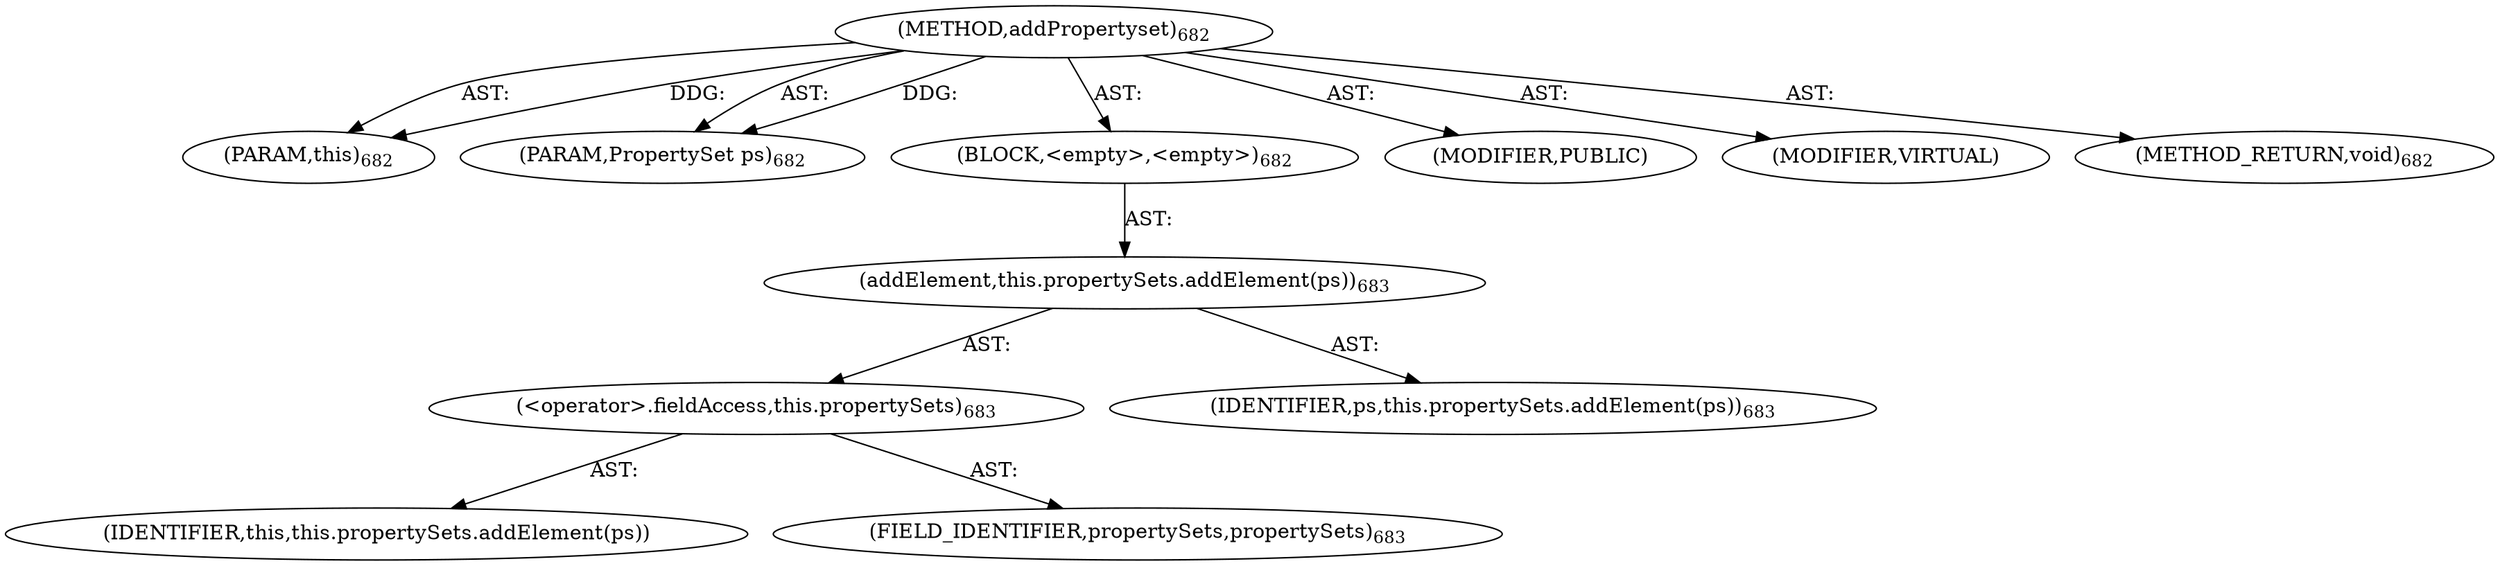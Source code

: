 digraph "addPropertyset" {  
"111669149717" [label = <(METHOD,addPropertyset)<SUB>682</SUB>> ]
"115964117032" [label = <(PARAM,this)<SUB>682</SUB>> ]
"115964117033" [label = <(PARAM,PropertySet ps)<SUB>682</SUB>> ]
"25769803880" [label = <(BLOCK,&lt;empty&gt;,&lt;empty&gt;)<SUB>682</SUB>> ]
"30064771549" [label = <(addElement,this.propertySets.addElement(ps))<SUB>683</SUB>> ]
"30064771550" [label = <(&lt;operator&gt;.fieldAccess,this.propertySets)<SUB>683</SUB>> ]
"68719477097" [label = <(IDENTIFIER,this,this.propertySets.addElement(ps))> ]
"55834574959" [label = <(FIELD_IDENTIFIER,propertySets,propertySets)<SUB>683</SUB>> ]
"68719477098" [label = <(IDENTIFIER,ps,this.propertySets.addElement(ps))<SUB>683</SUB>> ]
"133143986229" [label = <(MODIFIER,PUBLIC)> ]
"133143986230" [label = <(MODIFIER,VIRTUAL)> ]
"128849018901" [label = <(METHOD_RETURN,void)<SUB>682</SUB>> ]
  "111669149717" -> "115964117032"  [ label = "AST: "] 
  "111669149717" -> "115964117033"  [ label = "AST: "] 
  "111669149717" -> "25769803880"  [ label = "AST: "] 
  "111669149717" -> "133143986229"  [ label = "AST: "] 
  "111669149717" -> "133143986230"  [ label = "AST: "] 
  "111669149717" -> "128849018901"  [ label = "AST: "] 
  "25769803880" -> "30064771549"  [ label = "AST: "] 
  "30064771549" -> "30064771550"  [ label = "AST: "] 
  "30064771549" -> "68719477098"  [ label = "AST: "] 
  "30064771550" -> "68719477097"  [ label = "AST: "] 
  "30064771550" -> "55834574959"  [ label = "AST: "] 
  "111669149717" -> "115964117032"  [ label = "DDG: "] 
  "111669149717" -> "115964117033"  [ label = "DDG: "] 
}
